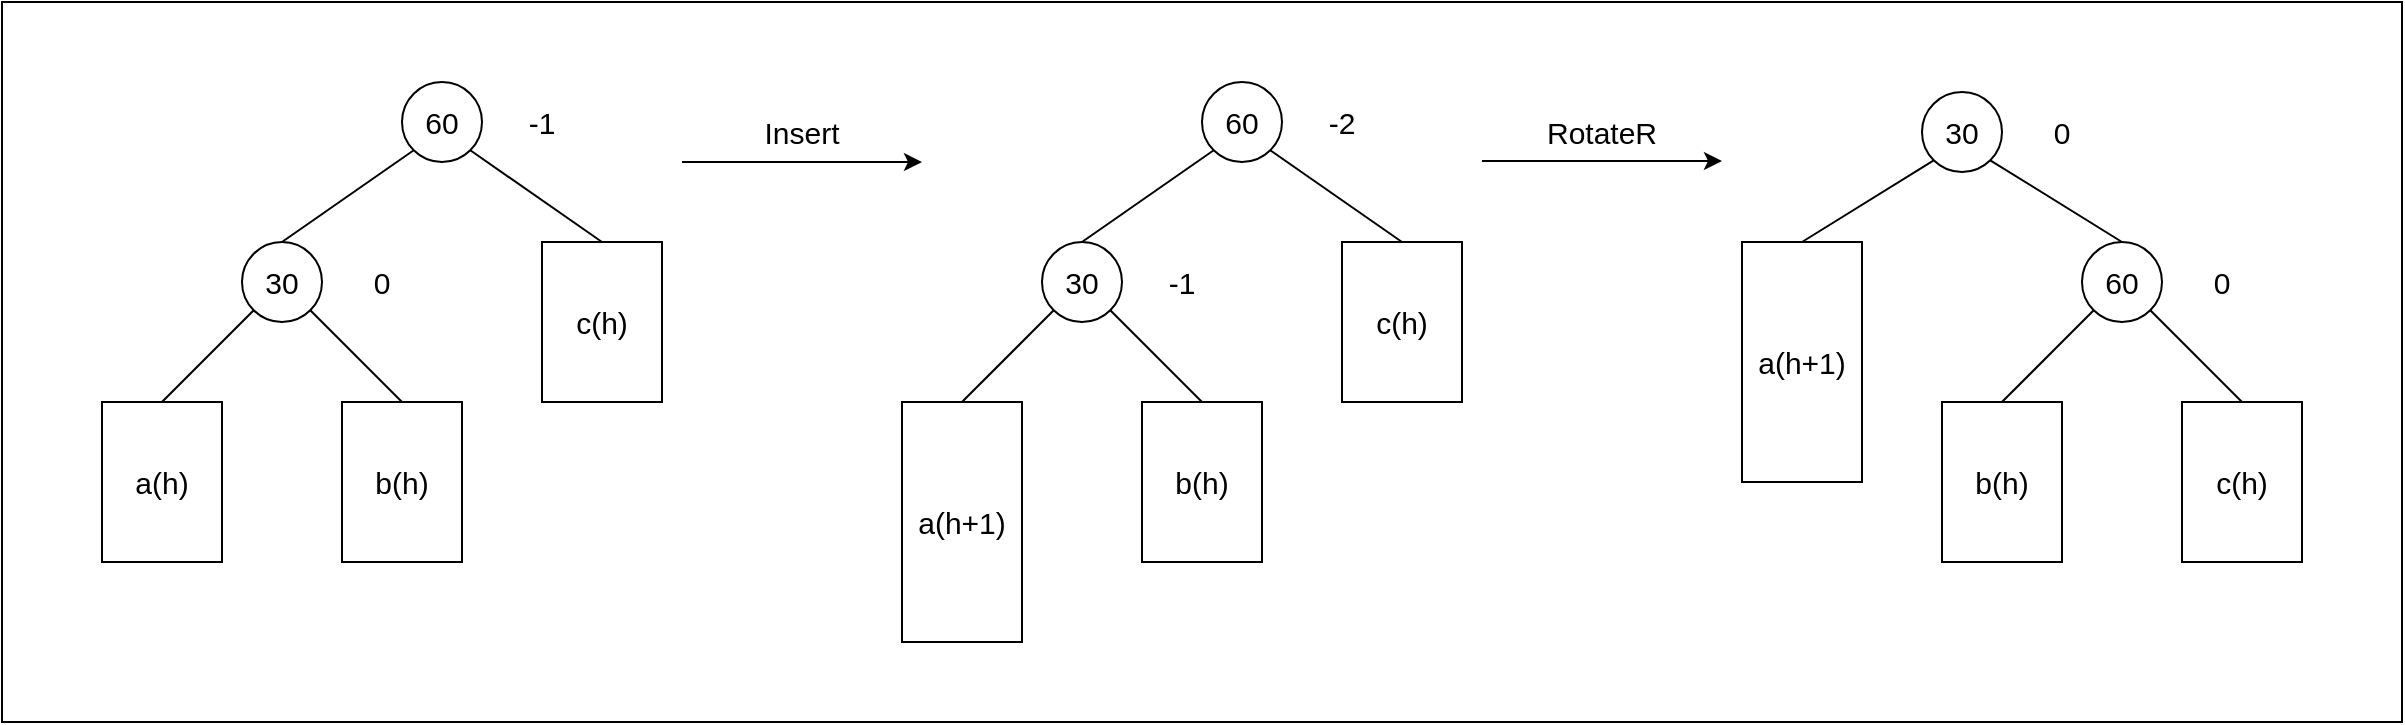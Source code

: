 <mxfile>
    <diagram id="6GJvVmWENjQLI75IlL1i" name="Page-1">
        <mxGraphModel dx="2364" dy="979" grid="1" gridSize="10" guides="1" tooltips="1" connect="1" arrows="1" fold="1" page="1" pageScale="1" pageWidth="850" pageHeight="1100" math="0" shadow="0">
            <root>
                <mxCell id="0"/>
                <mxCell id="1" parent="0"/>
                <mxCell id="56" value="" style="rounded=0;whiteSpace=wrap;html=1;fontSize=15;" vertex="1" parent="1">
                    <mxGeometry x="-80" y="80" width="1200" height="360" as="geometry"/>
                </mxCell>
                <mxCell id="2" value="&lt;font style=&quot;font-size: 15px;&quot;&gt;60&lt;/font&gt;" style="ellipse;whiteSpace=wrap;html=1;aspect=fixed;" vertex="1" parent="1">
                    <mxGeometry x="120" y="120" width="40" height="40" as="geometry"/>
                </mxCell>
                <mxCell id="3" value="&lt;font style=&quot;font-size: 15px;&quot;&gt;30&lt;/font&gt;" style="ellipse;whiteSpace=wrap;html=1;aspect=fixed;" vertex="1" parent="1">
                    <mxGeometry x="40" y="200" width="40" height="40" as="geometry"/>
                </mxCell>
                <mxCell id="8" value="" style="endArrow=none;html=1;fontSize=15;entryX=0;entryY=1;entryDx=0;entryDy=0;exitX=0.5;exitY=0;exitDx=0;exitDy=0;" edge="1" parent="1" source="3" target="2">
                    <mxGeometry width="50" height="50" relative="1" as="geometry">
                        <mxPoint x="100" y="520" as="sourcePoint"/>
                        <mxPoint x="150" y="470" as="targetPoint"/>
                    </mxGeometry>
                </mxCell>
                <mxCell id="9" value="" style="endArrow=none;html=1;fontSize=15;entryX=1;entryY=1;entryDx=0;entryDy=0;exitX=0.5;exitY=0;exitDx=0;exitDy=0;" edge="1" parent="1" source="21" target="2">
                    <mxGeometry width="50" height="50" relative="1" as="geometry">
                        <mxPoint x="220" y="200" as="sourcePoint"/>
                        <mxPoint x="150" y="470" as="targetPoint"/>
                    </mxGeometry>
                </mxCell>
                <mxCell id="21" value="c(h)" style="rounded=0;whiteSpace=wrap;html=1;fontSize=15;" vertex="1" parent="1">
                    <mxGeometry x="190" y="200" width="60" height="80" as="geometry"/>
                </mxCell>
                <mxCell id="22" value="b(h)" style="rounded=0;whiteSpace=wrap;html=1;fontSize=15;" vertex="1" parent="1">
                    <mxGeometry x="90" y="280" width="60" height="80" as="geometry"/>
                </mxCell>
                <mxCell id="23" value="a(h)" style="rounded=0;whiteSpace=wrap;html=1;fontSize=15;" vertex="1" parent="1">
                    <mxGeometry x="-30" y="280" width="60" height="80" as="geometry"/>
                </mxCell>
                <mxCell id="24" value="" style="endArrow=none;html=1;fontSize=15;entryX=0;entryY=1;entryDx=0;entryDy=0;exitX=0.5;exitY=0;exitDx=0;exitDy=0;" edge="1" parent="1" source="23" target="3">
                    <mxGeometry width="50" height="50" relative="1" as="geometry">
                        <mxPoint x="120" y="520" as="sourcePoint"/>
                        <mxPoint x="170" y="470" as="targetPoint"/>
                    </mxGeometry>
                </mxCell>
                <mxCell id="25" value="" style="endArrow=none;html=1;fontSize=15;entryX=1;entryY=1;entryDx=0;entryDy=0;exitX=0.5;exitY=0;exitDx=0;exitDy=0;" edge="1" parent="1" source="22" target="3">
                    <mxGeometry width="50" height="50" relative="1" as="geometry">
                        <mxPoint x="120" y="520" as="sourcePoint"/>
                        <mxPoint x="170" y="470" as="targetPoint"/>
                    </mxGeometry>
                </mxCell>
                <mxCell id="26" value="-1" style="text;html=1;strokeColor=none;fillColor=none;align=center;verticalAlign=middle;whiteSpace=wrap;rounded=0;fontSize=15;" vertex="1" parent="1">
                    <mxGeometry x="160" y="125" width="60" height="30" as="geometry"/>
                </mxCell>
                <mxCell id="27" value="0" style="text;html=1;strokeColor=none;fillColor=none;align=center;verticalAlign=middle;whiteSpace=wrap;rounded=0;fontSize=15;" vertex="1" parent="1">
                    <mxGeometry x="80" y="205" width="60" height="30" as="geometry"/>
                </mxCell>
                <mxCell id="28" value="&lt;font style=&quot;font-size: 15px;&quot;&gt;60&lt;/font&gt;" style="ellipse;whiteSpace=wrap;html=1;aspect=fixed;" vertex="1" parent="1">
                    <mxGeometry x="520" y="120" width="40" height="40" as="geometry"/>
                </mxCell>
                <mxCell id="29" value="&lt;font style=&quot;font-size: 15px;&quot;&gt;30&lt;/font&gt;" style="ellipse;whiteSpace=wrap;html=1;aspect=fixed;" vertex="1" parent="1">
                    <mxGeometry x="440" y="200" width="40" height="40" as="geometry"/>
                </mxCell>
                <mxCell id="30" value="" style="endArrow=none;html=1;fontSize=15;entryX=0;entryY=1;entryDx=0;entryDy=0;exitX=0.5;exitY=0;exitDx=0;exitDy=0;" edge="1" parent="1" source="29" target="28">
                    <mxGeometry width="50" height="50" relative="1" as="geometry">
                        <mxPoint x="500" y="520" as="sourcePoint"/>
                        <mxPoint x="550" y="470" as="targetPoint"/>
                    </mxGeometry>
                </mxCell>
                <mxCell id="31" value="" style="endArrow=none;html=1;fontSize=15;entryX=1;entryY=1;entryDx=0;entryDy=0;exitX=0.5;exitY=0;exitDx=0;exitDy=0;" edge="1" parent="1" source="32" target="28">
                    <mxGeometry width="50" height="50" relative="1" as="geometry">
                        <mxPoint x="620" y="200" as="sourcePoint"/>
                        <mxPoint x="550" y="470" as="targetPoint"/>
                    </mxGeometry>
                </mxCell>
                <mxCell id="32" value="c(h)" style="rounded=0;whiteSpace=wrap;html=1;fontSize=15;" vertex="1" parent="1">
                    <mxGeometry x="590" y="200" width="60" height="80" as="geometry"/>
                </mxCell>
                <mxCell id="33" value="b(h)" style="rounded=0;whiteSpace=wrap;html=1;fontSize=15;" vertex="1" parent="1">
                    <mxGeometry x="490" y="280" width="60" height="80" as="geometry"/>
                </mxCell>
                <mxCell id="34" value="a(h+1)" style="rounded=0;whiteSpace=wrap;html=1;fontSize=15;" vertex="1" parent="1">
                    <mxGeometry x="370" y="280" width="60" height="120" as="geometry"/>
                </mxCell>
                <mxCell id="35" value="" style="endArrow=none;html=1;fontSize=15;entryX=0;entryY=1;entryDx=0;entryDy=0;exitX=0.5;exitY=0;exitDx=0;exitDy=0;" edge="1" parent="1" source="34" target="29">
                    <mxGeometry width="50" height="50" relative="1" as="geometry">
                        <mxPoint x="520" y="520" as="sourcePoint"/>
                        <mxPoint x="570" y="470" as="targetPoint"/>
                    </mxGeometry>
                </mxCell>
                <mxCell id="36" value="" style="endArrow=none;html=1;fontSize=15;entryX=1;entryY=1;entryDx=0;entryDy=0;exitX=0.5;exitY=0;exitDx=0;exitDy=0;" edge="1" parent="1" source="33" target="29">
                    <mxGeometry width="50" height="50" relative="1" as="geometry">
                        <mxPoint x="520" y="520" as="sourcePoint"/>
                        <mxPoint x="570" y="470" as="targetPoint"/>
                    </mxGeometry>
                </mxCell>
                <mxCell id="37" value="-2" style="text;html=1;strokeColor=none;fillColor=none;align=center;verticalAlign=middle;whiteSpace=wrap;rounded=0;fontSize=15;" vertex="1" parent="1">
                    <mxGeometry x="560" y="125" width="60" height="30" as="geometry"/>
                </mxCell>
                <mxCell id="38" value="-1" style="text;html=1;strokeColor=none;fillColor=none;align=center;verticalAlign=middle;whiteSpace=wrap;rounded=0;fontSize=15;" vertex="1" parent="1">
                    <mxGeometry x="480" y="205" width="60" height="30" as="geometry"/>
                </mxCell>
                <mxCell id="39" value="&lt;font style=&quot;font-size: 15px;&quot;&gt;60&lt;/font&gt;" style="ellipse;whiteSpace=wrap;html=1;aspect=fixed;" vertex="1" parent="1">
                    <mxGeometry x="960" y="200" width="40" height="40" as="geometry"/>
                </mxCell>
                <mxCell id="40" value="&lt;font style=&quot;font-size: 15px;&quot;&gt;30&lt;/font&gt;" style="ellipse;whiteSpace=wrap;html=1;aspect=fixed;" vertex="1" parent="1">
                    <mxGeometry x="880" y="125" width="40" height="40" as="geometry"/>
                </mxCell>
                <mxCell id="42" value="" style="endArrow=none;html=1;fontSize=15;entryX=1;entryY=1;entryDx=0;entryDy=0;exitX=0.5;exitY=0;exitDx=0;exitDy=0;" edge="1" parent="1" source="43" target="39">
                    <mxGeometry width="50" height="50" relative="1" as="geometry">
                        <mxPoint x="1100" y="270" as="sourcePoint"/>
                        <mxPoint x="1030" y="540" as="targetPoint"/>
                    </mxGeometry>
                </mxCell>
                <mxCell id="43" value="c(h)" style="rounded=0;whiteSpace=wrap;html=1;fontSize=15;" vertex="1" parent="1">
                    <mxGeometry x="1010" y="280" width="60" height="80" as="geometry"/>
                </mxCell>
                <mxCell id="44" value="b(h)" style="rounded=0;whiteSpace=wrap;html=1;fontSize=15;" vertex="1" parent="1">
                    <mxGeometry x="890" y="280" width="60" height="80" as="geometry"/>
                </mxCell>
                <mxCell id="45" value="a(h+1)" style="rounded=0;whiteSpace=wrap;html=1;fontSize=15;" vertex="1" parent="1">
                    <mxGeometry x="790" y="200" width="60" height="120" as="geometry"/>
                </mxCell>
                <mxCell id="46" value="" style="endArrow=none;html=1;fontSize=15;entryX=0;entryY=1;entryDx=0;entryDy=0;exitX=0.5;exitY=0;exitDx=0;exitDy=0;" edge="1" parent="1" source="45" target="40">
                    <mxGeometry width="50" height="50" relative="1" as="geometry">
                        <mxPoint x="960" y="445" as="sourcePoint"/>
                        <mxPoint x="1010" y="395" as="targetPoint"/>
                    </mxGeometry>
                </mxCell>
                <mxCell id="48" value="0" style="text;html=1;strokeColor=none;fillColor=none;align=center;verticalAlign=middle;whiteSpace=wrap;rounded=0;fontSize=15;" vertex="1" parent="1">
                    <mxGeometry x="1000" y="205" width="60" height="30" as="geometry"/>
                </mxCell>
                <mxCell id="49" value="0" style="text;html=1;strokeColor=none;fillColor=none;align=center;verticalAlign=middle;whiteSpace=wrap;rounded=0;fontSize=15;" vertex="1" parent="1">
                    <mxGeometry x="920" y="130" width="60" height="30" as="geometry"/>
                </mxCell>
                <mxCell id="50" value="" style="endArrow=none;html=1;fontSize=15;entryX=1;entryY=1;entryDx=0;entryDy=0;exitX=0.5;exitY=0;exitDx=0;exitDy=0;" edge="1" parent="1" source="39" target="40">
                    <mxGeometry width="50" height="50" relative="1" as="geometry">
                        <mxPoint x="490" y="430" as="sourcePoint"/>
                        <mxPoint x="540" y="380" as="targetPoint"/>
                    </mxGeometry>
                </mxCell>
                <mxCell id="51" value="" style="endArrow=none;html=1;fontSize=15;entryX=0;entryY=1;entryDx=0;entryDy=0;exitX=0.5;exitY=0;exitDx=0;exitDy=0;" edge="1" parent="1" source="44" target="39">
                    <mxGeometry width="50" height="50" relative="1" as="geometry">
                        <mxPoint x="490" y="430" as="sourcePoint"/>
                        <mxPoint x="540" y="380" as="targetPoint"/>
                    </mxGeometry>
                </mxCell>
                <mxCell id="52" value="" style="endArrow=classic;html=1;fontSize=15;" edge="1" parent="1">
                    <mxGeometry width="50" height="50" relative="1" as="geometry">
                        <mxPoint x="260" y="160" as="sourcePoint"/>
                        <mxPoint x="380" y="160" as="targetPoint"/>
                    </mxGeometry>
                </mxCell>
                <mxCell id="53" value="Insert" style="text;html=1;strokeColor=none;fillColor=none;align=center;verticalAlign=middle;whiteSpace=wrap;rounded=0;fontSize=15;" vertex="1" parent="1">
                    <mxGeometry x="290" y="130" width="60" height="30" as="geometry"/>
                </mxCell>
                <mxCell id="54" value="" style="endArrow=classic;html=1;fontSize=15;" edge="1" parent="1">
                    <mxGeometry width="50" height="50" relative="1" as="geometry">
                        <mxPoint x="660" y="159.5" as="sourcePoint"/>
                        <mxPoint x="780" y="159.5" as="targetPoint"/>
                    </mxGeometry>
                </mxCell>
                <mxCell id="55" value="RotateR" style="text;html=1;strokeColor=none;fillColor=none;align=center;verticalAlign=middle;whiteSpace=wrap;rounded=0;fontSize=15;" vertex="1" parent="1">
                    <mxGeometry x="690" y="129.5" width="60" height="30" as="geometry"/>
                </mxCell>
            </root>
        </mxGraphModel>
    </diagram>
</mxfile>